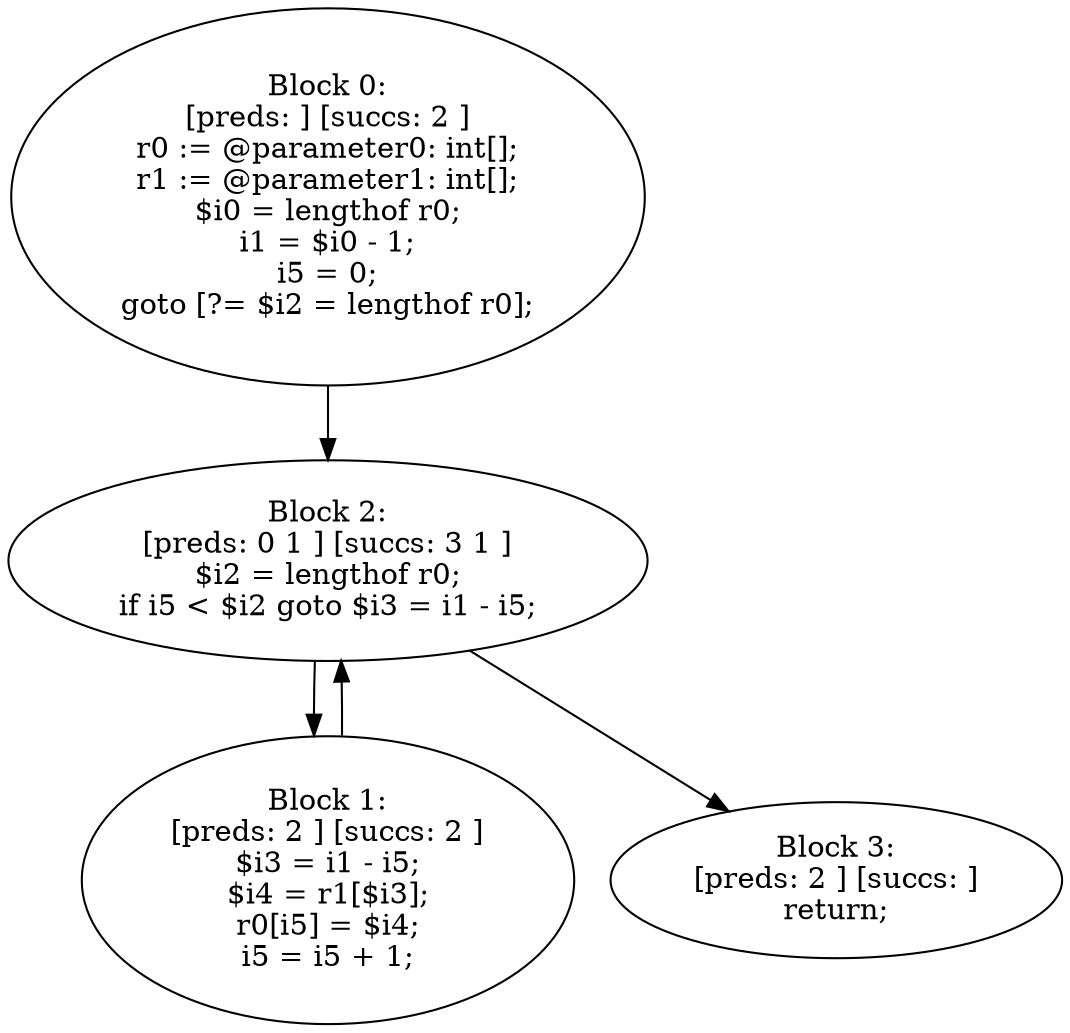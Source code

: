 digraph "unitGraph" {
    "Block 0:
[preds: ] [succs: 2 ]
r0 := @parameter0: int[];
r1 := @parameter1: int[];
$i0 = lengthof r0;
i1 = $i0 - 1;
i5 = 0;
goto [?= $i2 = lengthof r0];
"
    "Block 1:
[preds: 2 ] [succs: 2 ]
$i3 = i1 - i5;
$i4 = r1[$i3];
r0[i5] = $i4;
i5 = i5 + 1;
"
    "Block 2:
[preds: 0 1 ] [succs: 3 1 ]
$i2 = lengthof r0;
if i5 < $i2 goto $i3 = i1 - i5;
"
    "Block 3:
[preds: 2 ] [succs: ]
return;
"
    "Block 0:
[preds: ] [succs: 2 ]
r0 := @parameter0: int[];
r1 := @parameter1: int[];
$i0 = lengthof r0;
i1 = $i0 - 1;
i5 = 0;
goto [?= $i2 = lengthof r0];
"->"Block 2:
[preds: 0 1 ] [succs: 3 1 ]
$i2 = lengthof r0;
if i5 < $i2 goto $i3 = i1 - i5;
";
    "Block 1:
[preds: 2 ] [succs: 2 ]
$i3 = i1 - i5;
$i4 = r1[$i3];
r0[i5] = $i4;
i5 = i5 + 1;
"->"Block 2:
[preds: 0 1 ] [succs: 3 1 ]
$i2 = lengthof r0;
if i5 < $i2 goto $i3 = i1 - i5;
";
    "Block 2:
[preds: 0 1 ] [succs: 3 1 ]
$i2 = lengthof r0;
if i5 < $i2 goto $i3 = i1 - i5;
"->"Block 3:
[preds: 2 ] [succs: ]
return;
";
    "Block 2:
[preds: 0 1 ] [succs: 3 1 ]
$i2 = lengthof r0;
if i5 < $i2 goto $i3 = i1 - i5;
"->"Block 1:
[preds: 2 ] [succs: 2 ]
$i3 = i1 - i5;
$i4 = r1[$i3];
r0[i5] = $i4;
i5 = i5 + 1;
";
}
